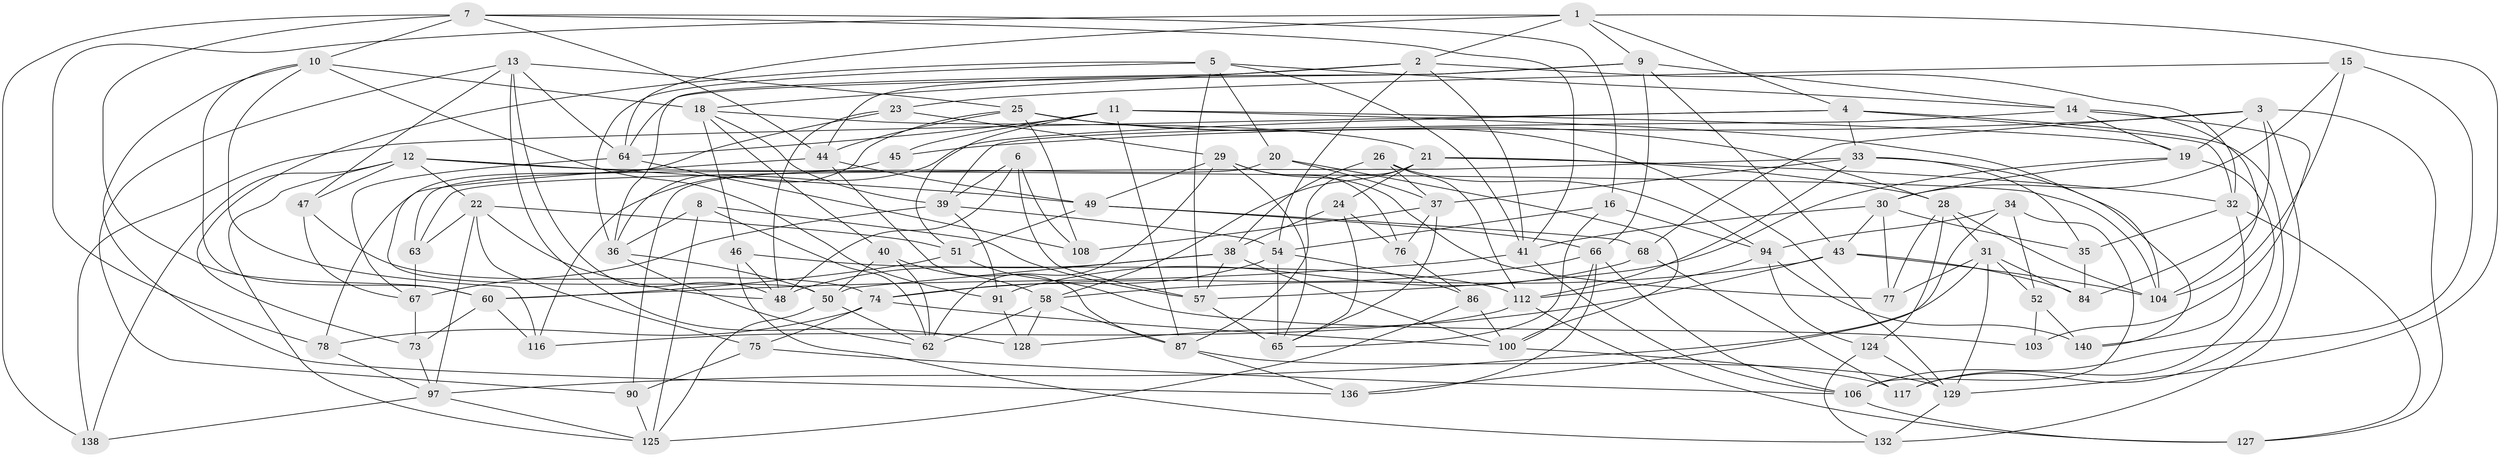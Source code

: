 // original degree distribution, {4: 1.0}
// Generated by graph-tools (version 1.1) at 2025/11/02/27/25 16:11:49]
// undirected, 90 vertices, 231 edges
graph export_dot {
graph [start="1"]
  node [color=gray90,style=filled];
  1 [super="+114"];
  2 [super="+17"];
  3 [super="+88"];
  4 [super="+61"];
  5 [super="+144"];
  6;
  7 [super="+69"];
  8;
  9 [super="+131"];
  10 [super="+107"];
  11 [super="+98"];
  12 [super="+55"];
  13 [super="+135"];
  14 [super="+27"];
  15;
  16;
  18 [super="+115"];
  19 [super="+53"];
  20;
  21 [super="+134"];
  22 [super="+85"];
  23;
  24;
  25 [super="+96"];
  26;
  28 [super="+59"];
  29 [super="+79"];
  30 [super="+92"];
  31 [super="+42"];
  32 [super="+121"];
  33 [super="+70"];
  34;
  35;
  36 [super="+99"];
  37 [super="+71"];
  38 [super="+81"];
  39 [super="+56"];
  40;
  41 [super="+82"];
  43 [super="+143"];
  44 [super="+93"];
  45;
  46;
  47;
  48 [super="+101"];
  49 [super="+89"];
  50 [super="+137"];
  51 [super="+133"];
  52;
  54 [super="+102"];
  57 [super="+80"];
  58 [super="+72"];
  60 [super="+95"];
  62 [super="+105"];
  63 [super="+109"];
  64 [super="+123"];
  65 [super="+83"];
  66 [super="+120"];
  67 [super="+110"];
  68;
  73;
  74 [super="+126"];
  75;
  76;
  77;
  78;
  84;
  86;
  87 [super="+118"];
  90;
  91;
  94 [super="+113"];
  97 [super="+122"];
  100 [super="+111"];
  103;
  104 [super="+130"];
  106 [super="+139"];
  108;
  112 [super="+119"];
  116;
  117;
  124;
  125 [super="+141"];
  127;
  128;
  129 [super="+142"];
  132;
  136;
  138;
  140;
  1 -- 4;
  1 -- 78;
  1 -- 9;
  1 -- 64;
  1 -- 2;
  1 -- 129;
  2 -- 32;
  2 -- 36;
  2 -- 54;
  2 -- 41;
  2 -- 18;
  3 -- 19;
  3 -- 127;
  3 -- 84;
  3 -- 132;
  3 -- 68;
  3 -- 45;
  4 -- 116;
  4 -- 117;
  4 -- 33;
  4 -- 138;
  4 -- 32;
  5 -- 36;
  5 -- 20;
  5 -- 57;
  5 -- 73;
  5 -- 41;
  5 -- 14;
  6 -- 108;
  6 -- 39;
  6 -- 57;
  6 -- 48;
  7 -- 44;
  7 -- 16;
  7 -- 10;
  7 -- 41;
  7 -- 138;
  7 -- 60;
  8 -- 36;
  8 -- 125;
  8 -- 62;
  8 -- 57;
  9 -- 64;
  9 -- 14;
  9 -- 44;
  9 -- 66;
  9 -- 43;
  10 -- 91;
  10 -- 18;
  10 -- 136;
  10 -- 116;
  10 -- 60;
  11 -- 64;
  11 -- 104;
  11 -- 51;
  11 -- 45;
  11 -- 87;
  11 -- 19;
  12 -- 104;
  12 -- 22;
  12 -- 138;
  12 -- 125;
  12 -- 47;
  12 -- 49;
  13 -- 90;
  13 -- 48;
  13 -- 25;
  13 -- 64;
  13 -- 128;
  13 -- 47;
  14 -- 103;
  14 -- 19;
  14 -- 104;
  14 -- 39;
  15 -- 23;
  15 -- 106;
  15 -- 30;
  15 -- 104;
  16 -- 65;
  16 -- 94;
  16 -- 54;
  18 -- 40;
  18 -- 21;
  18 -- 46;
  18 -- 39;
  19 -- 30;
  19 -- 57;
  19 -- 117;
  20 -- 37;
  20 -- 100;
  20 -- 90;
  21 -- 28;
  21 -- 58;
  21 -- 24;
  21 -- 32;
  21 -- 87;
  22 -- 63;
  22 -- 75;
  22 -- 51;
  22 -- 97;
  22 -- 48;
  23 -- 48;
  23 -- 50;
  23 -- 29;
  24 -- 76;
  24 -- 38;
  24 -- 65;
  25 -- 129;
  25 -- 44;
  25 -- 108;
  25 -- 36;
  25 -- 28;
  26 -- 112;
  26 -- 38;
  26 -- 94;
  26 -- 37;
  28 -- 77;
  28 -- 104;
  28 -- 124;
  28 -- 31;
  29 -- 62;
  29 -- 65;
  29 -- 77;
  29 -- 49;
  29 -- 76;
  30 -- 77;
  30 -- 35;
  30 -- 41;
  30 -- 43;
  31 -- 129;
  31 -- 84;
  31 -- 97;
  31 -- 52;
  31 -- 77;
  32 -- 35;
  32 -- 140;
  32 -- 127;
  33 -- 140;
  33 -- 112;
  33 -- 35;
  33 -- 37;
  33 -- 63;
  34 -- 106;
  34 -- 94;
  34 -- 136;
  34 -- 52;
  35 -- 84;
  36 -- 50;
  36 -- 62;
  37 -- 108;
  37 -- 76;
  37 -- 65;
  38 -- 48;
  38 -- 50;
  38 -- 100;
  38 -- 57;
  39 -- 67;
  39 -- 54;
  39 -- 91;
  40 -- 58;
  40 -- 50;
  40 -- 62;
  41 -- 60;
  41 -- 106;
  43 -- 104;
  43 -- 128;
  43 -- 58;
  43 -- 84;
  44 -- 49;
  44 -- 78;
  44 -- 87;
  45 -- 63 [weight=2];
  46 -- 132;
  46 -- 112;
  46 -- 48;
  47 -- 74;
  47 -- 67;
  49 -- 51;
  49 -- 66;
  49 -- 68;
  50 -- 125;
  50 -- 62;
  51 -- 103 [weight=2];
  51 -- 60;
  52 -- 140;
  52 -- 103;
  54 -- 65;
  54 -- 86;
  54 -- 74;
  57 -- 65;
  58 -- 128;
  58 -- 62;
  58 -- 87;
  60 -- 73;
  60 -- 116;
  63 -- 67 [weight=2];
  64 -- 67;
  64 -- 108;
  66 -- 106;
  66 -- 100;
  66 -- 136;
  66 -- 74;
  67 -- 73;
  68 -- 117;
  68 -- 91;
  73 -- 97;
  74 -- 75;
  74 -- 78;
  74 -- 100;
  75 -- 90;
  75 -- 106;
  76 -- 86;
  78 -- 97;
  86 -- 125;
  86 -- 100;
  87 -- 136;
  87 -- 129;
  90 -- 125;
  91 -- 128;
  94 -- 124;
  94 -- 112;
  94 -- 140;
  97 -- 138;
  97 -- 125;
  100 -- 117;
  106 -- 127;
  112 -- 116;
  112 -- 127;
  124 -- 132;
  124 -- 129;
  129 -- 132;
}

